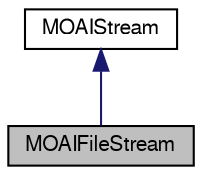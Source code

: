 digraph G
{
  edge [fontname="FreeSans",fontsize="10",labelfontname="FreeSans",labelfontsize="10"];
  node [fontname="FreeSans",fontsize="10",shape=record];
  Node1 [label="MOAIFileStream",height=0.2,width=0.4,color="black", fillcolor="grey75", style="filled" fontcolor="black"];
  Node2 -> Node1 [dir=back,color="midnightblue",fontsize="10",style="solid",fontname="FreeSans"];
  Node2 [label="MOAIStream",height=0.2,width=0.4,color="black", fillcolor="white", style="filled",URL="$class_m_o_a_i_stream.html",tooltip="Interface for reading/writing binary data.   	&lt;table cellpadding=&quot;8&quot;&gt;&lt;tr&gt; &lt;t..."];
}
